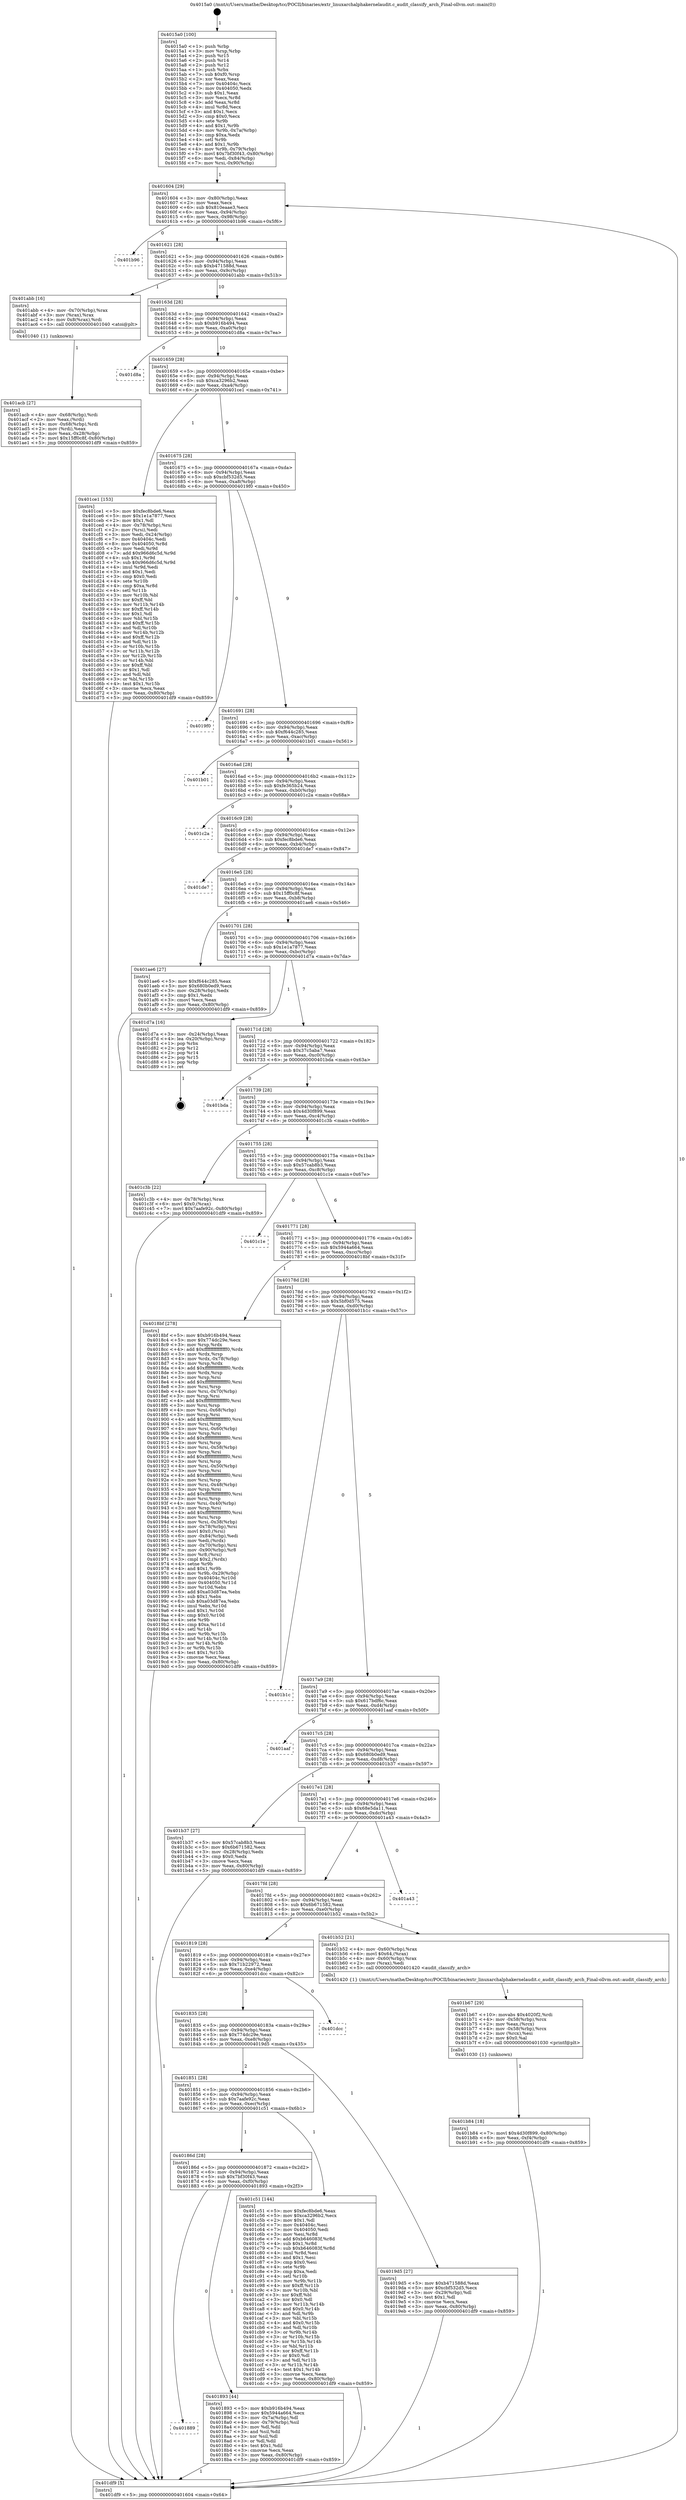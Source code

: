 digraph "0x4015a0" {
  label = "0x4015a0 (/mnt/c/Users/mathe/Desktop/tcc/POCII/binaries/extr_linuxarchalphakernelaudit.c_audit_classify_arch_Final-ollvm.out::main(0))"
  labelloc = "t"
  node[shape=record]

  Entry [label="",width=0.3,height=0.3,shape=circle,fillcolor=black,style=filled]
  "0x401604" [label="{
     0x401604 [29]\l
     | [instrs]\l
     &nbsp;&nbsp;0x401604 \<+3\>: mov -0x80(%rbp),%eax\l
     &nbsp;&nbsp;0x401607 \<+2\>: mov %eax,%ecx\l
     &nbsp;&nbsp;0x401609 \<+6\>: sub $0x810eaae3,%ecx\l
     &nbsp;&nbsp;0x40160f \<+6\>: mov %eax,-0x94(%rbp)\l
     &nbsp;&nbsp;0x401615 \<+6\>: mov %ecx,-0x98(%rbp)\l
     &nbsp;&nbsp;0x40161b \<+6\>: je 0000000000401b96 \<main+0x5f6\>\l
  }"]
  "0x401b96" [label="{
     0x401b96\l
  }", style=dashed]
  "0x401621" [label="{
     0x401621 [28]\l
     | [instrs]\l
     &nbsp;&nbsp;0x401621 \<+5\>: jmp 0000000000401626 \<main+0x86\>\l
     &nbsp;&nbsp;0x401626 \<+6\>: mov -0x94(%rbp),%eax\l
     &nbsp;&nbsp;0x40162c \<+5\>: sub $0xb471588d,%eax\l
     &nbsp;&nbsp;0x401631 \<+6\>: mov %eax,-0x9c(%rbp)\l
     &nbsp;&nbsp;0x401637 \<+6\>: je 0000000000401abb \<main+0x51b\>\l
  }"]
  Exit [label="",width=0.3,height=0.3,shape=circle,fillcolor=black,style=filled,peripheries=2]
  "0x401abb" [label="{
     0x401abb [16]\l
     | [instrs]\l
     &nbsp;&nbsp;0x401abb \<+4\>: mov -0x70(%rbp),%rax\l
     &nbsp;&nbsp;0x401abf \<+3\>: mov (%rax),%rax\l
     &nbsp;&nbsp;0x401ac2 \<+4\>: mov 0x8(%rax),%rdi\l
     &nbsp;&nbsp;0x401ac6 \<+5\>: call 0000000000401040 \<atoi@plt\>\l
     | [calls]\l
     &nbsp;&nbsp;0x401040 \{1\} (unknown)\l
  }"]
  "0x40163d" [label="{
     0x40163d [28]\l
     | [instrs]\l
     &nbsp;&nbsp;0x40163d \<+5\>: jmp 0000000000401642 \<main+0xa2\>\l
     &nbsp;&nbsp;0x401642 \<+6\>: mov -0x94(%rbp),%eax\l
     &nbsp;&nbsp;0x401648 \<+5\>: sub $0xb916b494,%eax\l
     &nbsp;&nbsp;0x40164d \<+6\>: mov %eax,-0xa0(%rbp)\l
     &nbsp;&nbsp;0x401653 \<+6\>: je 0000000000401d8a \<main+0x7ea\>\l
  }"]
  "0x401b84" [label="{
     0x401b84 [18]\l
     | [instrs]\l
     &nbsp;&nbsp;0x401b84 \<+7\>: movl $0x4d30f899,-0x80(%rbp)\l
     &nbsp;&nbsp;0x401b8b \<+6\>: mov %eax,-0xf4(%rbp)\l
     &nbsp;&nbsp;0x401b91 \<+5\>: jmp 0000000000401df9 \<main+0x859\>\l
  }"]
  "0x401d8a" [label="{
     0x401d8a\l
  }", style=dashed]
  "0x401659" [label="{
     0x401659 [28]\l
     | [instrs]\l
     &nbsp;&nbsp;0x401659 \<+5\>: jmp 000000000040165e \<main+0xbe\>\l
     &nbsp;&nbsp;0x40165e \<+6\>: mov -0x94(%rbp),%eax\l
     &nbsp;&nbsp;0x401664 \<+5\>: sub $0xca3296b2,%eax\l
     &nbsp;&nbsp;0x401669 \<+6\>: mov %eax,-0xa4(%rbp)\l
     &nbsp;&nbsp;0x40166f \<+6\>: je 0000000000401ce1 \<main+0x741\>\l
  }"]
  "0x401b67" [label="{
     0x401b67 [29]\l
     | [instrs]\l
     &nbsp;&nbsp;0x401b67 \<+10\>: movabs $0x4020f2,%rdi\l
     &nbsp;&nbsp;0x401b71 \<+4\>: mov -0x58(%rbp),%rcx\l
     &nbsp;&nbsp;0x401b75 \<+2\>: mov %eax,(%rcx)\l
     &nbsp;&nbsp;0x401b77 \<+4\>: mov -0x58(%rbp),%rcx\l
     &nbsp;&nbsp;0x401b7b \<+2\>: mov (%rcx),%esi\l
     &nbsp;&nbsp;0x401b7d \<+2\>: mov $0x0,%al\l
     &nbsp;&nbsp;0x401b7f \<+5\>: call 0000000000401030 \<printf@plt\>\l
     | [calls]\l
     &nbsp;&nbsp;0x401030 \{1\} (unknown)\l
  }"]
  "0x401ce1" [label="{
     0x401ce1 [153]\l
     | [instrs]\l
     &nbsp;&nbsp;0x401ce1 \<+5\>: mov $0xfec8bde6,%eax\l
     &nbsp;&nbsp;0x401ce6 \<+5\>: mov $0x1e1a7877,%ecx\l
     &nbsp;&nbsp;0x401ceb \<+2\>: mov $0x1,%dl\l
     &nbsp;&nbsp;0x401ced \<+4\>: mov -0x78(%rbp),%rsi\l
     &nbsp;&nbsp;0x401cf1 \<+2\>: mov (%rsi),%edi\l
     &nbsp;&nbsp;0x401cf3 \<+3\>: mov %edi,-0x24(%rbp)\l
     &nbsp;&nbsp;0x401cf6 \<+7\>: mov 0x40404c,%edi\l
     &nbsp;&nbsp;0x401cfd \<+8\>: mov 0x404050,%r8d\l
     &nbsp;&nbsp;0x401d05 \<+3\>: mov %edi,%r9d\l
     &nbsp;&nbsp;0x401d08 \<+7\>: add $0x966d6c5d,%r9d\l
     &nbsp;&nbsp;0x401d0f \<+4\>: sub $0x1,%r9d\l
     &nbsp;&nbsp;0x401d13 \<+7\>: sub $0x966d6c5d,%r9d\l
     &nbsp;&nbsp;0x401d1a \<+4\>: imul %r9d,%edi\l
     &nbsp;&nbsp;0x401d1e \<+3\>: and $0x1,%edi\l
     &nbsp;&nbsp;0x401d21 \<+3\>: cmp $0x0,%edi\l
     &nbsp;&nbsp;0x401d24 \<+4\>: sete %r10b\l
     &nbsp;&nbsp;0x401d28 \<+4\>: cmp $0xa,%r8d\l
     &nbsp;&nbsp;0x401d2c \<+4\>: setl %r11b\l
     &nbsp;&nbsp;0x401d30 \<+3\>: mov %r10b,%bl\l
     &nbsp;&nbsp;0x401d33 \<+3\>: xor $0xff,%bl\l
     &nbsp;&nbsp;0x401d36 \<+3\>: mov %r11b,%r14b\l
     &nbsp;&nbsp;0x401d39 \<+4\>: xor $0xff,%r14b\l
     &nbsp;&nbsp;0x401d3d \<+3\>: xor $0x1,%dl\l
     &nbsp;&nbsp;0x401d40 \<+3\>: mov %bl,%r15b\l
     &nbsp;&nbsp;0x401d43 \<+4\>: and $0xff,%r15b\l
     &nbsp;&nbsp;0x401d47 \<+3\>: and %dl,%r10b\l
     &nbsp;&nbsp;0x401d4a \<+3\>: mov %r14b,%r12b\l
     &nbsp;&nbsp;0x401d4d \<+4\>: and $0xff,%r12b\l
     &nbsp;&nbsp;0x401d51 \<+3\>: and %dl,%r11b\l
     &nbsp;&nbsp;0x401d54 \<+3\>: or %r10b,%r15b\l
     &nbsp;&nbsp;0x401d57 \<+3\>: or %r11b,%r12b\l
     &nbsp;&nbsp;0x401d5a \<+3\>: xor %r12b,%r15b\l
     &nbsp;&nbsp;0x401d5d \<+3\>: or %r14b,%bl\l
     &nbsp;&nbsp;0x401d60 \<+3\>: xor $0xff,%bl\l
     &nbsp;&nbsp;0x401d63 \<+3\>: or $0x1,%dl\l
     &nbsp;&nbsp;0x401d66 \<+2\>: and %dl,%bl\l
     &nbsp;&nbsp;0x401d68 \<+3\>: or %bl,%r15b\l
     &nbsp;&nbsp;0x401d6b \<+4\>: test $0x1,%r15b\l
     &nbsp;&nbsp;0x401d6f \<+3\>: cmovne %ecx,%eax\l
     &nbsp;&nbsp;0x401d72 \<+3\>: mov %eax,-0x80(%rbp)\l
     &nbsp;&nbsp;0x401d75 \<+5\>: jmp 0000000000401df9 \<main+0x859\>\l
  }"]
  "0x401675" [label="{
     0x401675 [28]\l
     | [instrs]\l
     &nbsp;&nbsp;0x401675 \<+5\>: jmp 000000000040167a \<main+0xda\>\l
     &nbsp;&nbsp;0x40167a \<+6\>: mov -0x94(%rbp),%eax\l
     &nbsp;&nbsp;0x401680 \<+5\>: sub $0xcbf532d5,%eax\l
     &nbsp;&nbsp;0x401685 \<+6\>: mov %eax,-0xa8(%rbp)\l
     &nbsp;&nbsp;0x40168b \<+6\>: je 00000000004019f0 \<main+0x450\>\l
  }"]
  "0x401acb" [label="{
     0x401acb [27]\l
     | [instrs]\l
     &nbsp;&nbsp;0x401acb \<+4\>: mov -0x68(%rbp),%rdi\l
     &nbsp;&nbsp;0x401acf \<+2\>: mov %eax,(%rdi)\l
     &nbsp;&nbsp;0x401ad1 \<+4\>: mov -0x68(%rbp),%rdi\l
     &nbsp;&nbsp;0x401ad5 \<+2\>: mov (%rdi),%eax\l
     &nbsp;&nbsp;0x401ad7 \<+3\>: mov %eax,-0x28(%rbp)\l
     &nbsp;&nbsp;0x401ada \<+7\>: movl $0x15ff0c8f,-0x80(%rbp)\l
     &nbsp;&nbsp;0x401ae1 \<+5\>: jmp 0000000000401df9 \<main+0x859\>\l
  }"]
  "0x4019f0" [label="{
     0x4019f0\l
  }", style=dashed]
  "0x401691" [label="{
     0x401691 [28]\l
     | [instrs]\l
     &nbsp;&nbsp;0x401691 \<+5\>: jmp 0000000000401696 \<main+0xf6\>\l
     &nbsp;&nbsp;0x401696 \<+6\>: mov -0x94(%rbp),%eax\l
     &nbsp;&nbsp;0x40169c \<+5\>: sub $0xf644c285,%eax\l
     &nbsp;&nbsp;0x4016a1 \<+6\>: mov %eax,-0xac(%rbp)\l
     &nbsp;&nbsp;0x4016a7 \<+6\>: je 0000000000401b01 \<main+0x561\>\l
  }"]
  "0x4015a0" [label="{
     0x4015a0 [100]\l
     | [instrs]\l
     &nbsp;&nbsp;0x4015a0 \<+1\>: push %rbp\l
     &nbsp;&nbsp;0x4015a1 \<+3\>: mov %rsp,%rbp\l
     &nbsp;&nbsp;0x4015a4 \<+2\>: push %r15\l
     &nbsp;&nbsp;0x4015a6 \<+2\>: push %r14\l
     &nbsp;&nbsp;0x4015a8 \<+2\>: push %r12\l
     &nbsp;&nbsp;0x4015aa \<+1\>: push %rbx\l
     &nbsp;&nbsp;0x4015ab \<+7\>: sub $0xf0,%rsp\l
     &nbsp;&nbsp;0x4015b2 \<+2\>: xor %eax,%eax\l
     &nbsp;&nbsp;0x4015b4 \<+7\>: mov 0x40404c,%ecx\l
     &nbsp;&nbsp;0x4015bb \<+7\>: mov 0x404050,%edx\l
     &nbsp;&nbsp;0x4015c2 \<+3\>: sub $0x1,%eax\l
     &nbsp;&nbsp;0x4015c5 \<+3\>: mov %ecx,%r8d\l
     &nbsp;&nbsp;0x4015c8 \<+3\>: add %eax,%r8d\l
     &nbsp;&nbsp;0x4015cb \<+4\>: imul %r8d,%ecx\l
     &nbsp;&nbsp;0x4015cf \<+3\>: and $0x1,%ecx\l
     &nbsp;&nbsp;0x4015d2 \<+3\>: cmp $0x0,%ecx\l
     &nbsp;&nbsp;0x4015d5 \<+4\>: sete %r9b\l
     &nbsp;&nbsp;0x4015d9 \<+4\>: and $0x1,%r9b\l
     &nbsp;&nbsp;0x4015dd \<+4\>: mov %r9b,-0x7a(%rbp)\l
     &nbsp;&nbsp;0x4015e1 \<+3\>: cmp $0xa,%edx\l
     &nbsp;&nbsp;0x4015e4 \<+4\>: setl %r9b\l
     &nbsp;&nbsp;0x4015e8 \<+4\>: and $0x1,%r9b\l
     &nbsp;&nbsp;0x4015ec \<+4\>: mov %r9b,-0x79(%rbp)\l
     &nbsp;&nbsp;0x4015f0 \<+7\>: movl $0x7bf30f43,-0x80(%rbp)\l
     &nbsp;&nbsp;0x4015f7 \<+6\>: mov %edi,-0x84(%rbp)\l
     &nbsp;&nbsp;0x4015fd \<+7\>: mov %rsi,-0x90(%rbp)\l
  }"]
  "0x401b01" [label="{
     0x401b01\l
  }", style=dashed]
  "0x4016ad" [label="{
     0x4016ad [28]\l
     | [instrs]\l
     &nbsp;&nbsp;0x4016ad \<+5\>: jmp 00000000004016b2 \<main+0x112\>\l
     &nbsp;&nbsp;0x4016b2 \<+6\>: mov -0x94(%rbp),%eax\l
     &nbsp;&nbsp;0x4016b8 \<+5\>: sub $0xfe365b24,%eax\l
     &nbsp;&nbsp;0x4016bd \<+6\>: mov %eax,-0xb0(%rbp)\l
     &nbsp;&nbsp;0x4016c3 \<+6\>: je 0000000000401c2a \<main+0x68a\>\l
  }"]
  "0x401df9" [label="{
     0x401df9 [5]\l
     | [instrs]\l
     &nbsp;&nbsp;0x401df9 \<+5\>: jmp 0000000000401604 \<main+0x64\>\l
  }"]
  "0x401c2a" [label="{
     0x401c2a\l
  }", style=dashed]
  "0x4016c9" [label="{
     0x4016c9 [28]\l
     | [instrs]\l
     &nbsp;&nbsp;0x4016c9 \<+5\>: jmp 00000000004016ce \<main+0x12e\>\l
     &nbsp;&nbsp;0x4016ce \<+6\>: mov -0x94(%rbp),%eax\l
     &nbsp;&nbsp;0x4016d4 \<+5\>: sub $0xfec8bde6,%eax\l
     &nbsp;&nbsp;0x4016d9 \<+6\>: mov %eax,-0xb4(%rbp)\l
     &nbsp;&nbsp;0x4016df \<+6\>: je 0000000000401de7 \<main+0x847\>\l
  }"]
  "0x401889" [label="{
     0x401889\l
  }", style=dashed]
  "0x401de7" [label="{
     0x401de7\l
  }", style=dashed]
  "0x4016e5" [label="{
     0x4016e5 [28]\l
     | [instrs]\l
     &nbsp;&nbsp;0x4016e5 \<+5\>: jmp 00000000004016ea \<main+0x14a\>\l
     &nbsp;&nbsp;0x4016ea \<+6\>: mov -0x94(%rbp),%eax\l
     &nbsp;&nbsp;0x4016f0 \<+5\>: sub $0x15ff0c8f,%eax\l
     &nbsp;&nbsp;0x4016f5 \<+6\>: mov %eax,-0xb8(%rbp)\l
     &nbsp;&nbsp;0x4016fb \<+6\>: je 0000000000401ae6 \<main+0x546\>\l
  }"]
  "0x401893" [label="{
     0x401893 [44]\l
     | [instrs]\l
     &nbsp;&nbsp;0x401893 \<+5\>: mov $0xb916b494,%eax\l
     &nbsp;&nbsp;0x401898 \<+5\>: mov $0x5944a664,%ecx\l
     &nbsp;&nbsp;0x40189d \<+3\>: mov -0x7a(%rbp),%dl\l
     &nbsp;&nbsp;0x4018a0 \<+4\>: mov -0x79(%rbp),%sil\l
     &nbsp;&nbsp;0x4018a4 \<+3\>: mov %dl,%dil\l
     &nbsp;&nbsp;0x4018a7 \<+3\>: and %sil,%dil\l
     &nbsp;&nbsp;0x4018aa \<+3\>: xor %sil,%dl\l
     &nbsp;&nbsp;0x4018ad \<+3\>: or %dl,%dil\l
     &nbsp;&nbsp;0x4018b0 \<+4\>: test $0x1,%dil\l
     &nbsp;&nbsp;0x4018b4 \<+3\>: cmovne %ecx,%eax\l
     &nbsp;&nbsp;0x4018b7 \<+3\>: mov %eax,-0x80(%rbp)\l
     &nbsp;&nbsp;0x4018ba \<+5\>: jmp 0000000000401df9 \<main+0x859\>\l
  }"]
  "0x401ae6" [label="{
     0x401ae6 [27]\l
     | [instrs]\l
     &nbsp;&nbsp;0x401ae6 \<+5\>: mov $0xf644c285,%eax\l
     &nbsp;&nbsp;0x401aeb \<+5\>: mov $0x680b0ed9,%ecx\l
     &nbsp;&nbsp;0x401af0 \<+3\>: mov -0x28(%rbp),%edx\l
     &nbsp;&nbsp;0x401af3 \<+3\>: cmp $0x1,%edx\l
     &nbsp;&nbsp;0x401af6 \<+3\>: cmovl %ecx,%eax\l
     &nbsp;&nbsp;0x401af9 \<+3\>: mov %eax,-0x80(%rbp)\l
     &nbsp;&nbsp;0x401afc \<+5\>: jmp 0000000000401df9 \<main+0x859\>\l
  }"]
  "0x401701" [label="{
     0x401701 [28]\l
     | [instrs]\l
     &nbsp;&nbsp;0x401701 \<+5\>: jmp 0000000000401706 \<main+0x166\>\l
     &nbsp;&nbsp;0x401706 \<+6\>: mov -0x94(%rbp),%eax\l
     &nbsp;&nbsp;0x40170c \<+5\>: sub $0x1e1a7877,%eax\l
     &nbsp;&nbsp;0x401711 \<+6\>: mov %eax,-0xbc(%rbp)\l
     &nbsp;&nbsp;0x401717 \<+6\>: je 0000000000401d7a \<main+0x7da\>\l
  }"]
  "0x40186d" [label="{
     0x40186d [28]\l
     | [instrs]\l
     &nbsp;&nbsp;0x40186d \<+5\>: jmp 0000000000401872 \<main+0x2d2\>\l
     &nbsp;&nbsp;0x401872 \<+6\>: mov -0x94(%rbp),%eax\l
     &nbsp;&nbsp;0x401878 \<+5\>: sub $0x7bf30f43,%eax\l
     &nbsp;&nbsp;0x40187d \<+6\>: mov %eax,-0xf0(%rbp)\l
     &nbsp;&nbsp;0x401883 \<+6\>: je 0000000000401893 \<main+0x2f3\>\l
  }"]
  "0x401d7a" [label="{
     0x401d7a [16]\l
     | [instrs]\l
     &nbsp;&nbsp;0x401d7a \<+3\>: mov -0x24(%rbp),%eax\l
     &nbsp;&nbsp;0x401d7d \<+4\>: lea -0x20(%rbp),%rsp\l
     &nbsp;&nbsp;0x401d81 \<+1\>: pop %rbx\l
     &nbsp;&nbsp;0x401d82 \<+2\>: pop %r12\l
     &nbsp;&nbsp;0x401d84 \<+2\>: pop %r14\l
     &nbsp;&nbsp;0x401d86 \<+2\>: pop %r15\l
     &nbsp;&nbsp;0x401d88 \<+1\>: pop %rbp\l
     &nbsp;&nbsp;0x401d89 \<+1\>: ret\l
  }"]
  "0x40171d" [label="{
     0x40171d [28]\l
     | [instrs]\l
     &nbsp;&nbsp;0x40171d \<+5\>: jmp 0000000000401722 \<main+0x182\>\l
     &nbsp;&nbsp;0x401722 \<+6\>: mov -0x94(%rbp),%eax\l
     &nbsp;&nbsp;0x401728 \<+5\>: sub $0x37c5aba7,%eax\l
     &nbsp;&nbsp;0x40172d \<+6\>: mov %eax,-0xc0(%rbp)\l
     &nbsp;&nbsp;0x401733 \<+6\>: je 0000000000401bda \<main+0x63a\>\l
  }"]
  "0x401c51" [label="{
     0x401c51 [144]\l
     | [instrs]\l
     &nbsp;&nbsp;0x401c51 \<+5\>: mov $0xfec8bde6,%eax\l
     &nbsp;&nbsp;0x401c56 \<+5\>: mov $0xca3296b2,%ecx\l
     &nbsp;&nbsp;0x401c5b \<+2\>: mov $0x1,%dl\l
     &nbsp;&nbsp;0x401c5d \<+7\>: mov 0x40404c,%esi\l
     &nbsp;&nbsp;0x401c64 \<+7\>: mov 0x404050,%edi\l
     &nbsp;&nbsp;0x401c6b \<+3\>: mov %esi,%r8d\l
     &nbsp;&nbsp;0x401c6e \<+7\>: add $0xb646083f,%r8d\l
     &nbsp;&nbsp;0x401c75 \<+4\>: sub $0x1,%r8d\l
     &nbsp;&nbsp;0x401c79 \<+7\>: sub $0xb646083f,%r8d\l
     &nbsp;&nbsp;0x401c80 \<+4\>: imul %r8d,%esi\l
     &nbsp;&nbsp;0x401c84 \<+3\>: and $0x1,%esi\l
     &nbsp;&nbsp;0x401c87 \<+3\>: cmp $0x0,%esi\l
     &nbsp;&nbsp;0x401c8a \<+4\>: sete %r9b\l
     &nbsp;&nbsp;0x401c8e \<+3\>: cmp $0xa,%edi\l
     &nbsp;&nbsp;0x401c91 \<+4\>: setl %r10b\l
     &nbsp;&nbsp;0x401c95 \<+3\>: mov %r9b,%r11b\l
     &nbsp;&nbsp;0x401c98 \<+4\>: xor $0xff,%r11b\l
     &nbsp;&nbsp;0x401c9c \<+3\>: mov %r10b,%bl\l
     &nbsp;&nbsp;0x401c9f \<+3\>: xor $0xff,%bl\l
     &nbsp;&nbsp;0x401ca2 \<+3\>: xor $0x0,%dl\l
     &nbsp;&nbsp;0x401ca5 \<+3\>: mov %r11b,%r14b\l
     &nbsp;&nbsp;0x401ca8 \<+4\>: and $0x0,%r14b\l
     &nbsp;&nbsp;0x401cac \<+3\>: and %dl,%r9b\l
     &nbsp;&nbsp;0x401caf \<+3\>: mov %bl,%r15b\l
     &nbsp;&nbsp;0x401cb2 \<+4\>: and $0x0,%r15b\l
     &nbsp;&nbsp;0x401cb6 \<+3\>: and %dl,%r10b\l
     &nbsp;&nbsp;0x401cb9 \<+3\>: or %r9b,%r14b\l
     &nbsp;&nbsp;0x401cbc \<+3\>: or %r10b,%r15b\l
     &nbsp;&nbsp;0x401cbf \<+3\>: xor %r15b,%r14b\l
     &nbsp;&nbsp;0x401cc2 \<+3\>: or %bl,%r11b\l
     &nbsp;&nbsp;0x401cc5 \<+4\>: xor $0xff,%r11b\l
     &nbsp;&nbsp;0x401cc9 \<+3\>: or $0x0,%dl\l
     &nbsp;&nbsp;0x401ccc \<+3\>: and %dl,%r11b\l
     &nbsp;&nbsp;0x401ccf \<+3\>: or %r11b,%r14b\l
     &nbsp;&nbsp;0x401cd2 \<+4\>: test $0x1,%r14b\l
     &nbsp;&nbsp;0x401cd6 \<+3\>: cmovne %ecx,%eax\l
     &nbsp;&nbsp;0x401cd9 \<+3\>: mov %eax,-0x80(%rbp)\l
     &nbsp;&nbsp;0x401cdc \<+5\>: jmp 0000000000401df9 \<main+0x859\>\l
  }"]
  "0x401bda" [label="{
     0x401bda\l
  }", style=dashed]
  "0x401739" [label="{
     0x401739 [28]\l
     | [instrs]\l
     &nbsp;&nbsp;0x401739 \<+5\>: jmp 000000000040173e \<main+0x19e\>\l
     &nbsp;&nbsp;0x40173e \<+6\>: mov -0x94(%rbp),%eax\l
     &nbsp;&nbsp;0x401744 \<+5\>: sub $0x4d30f899,%eax\l
     &nbsp;&nbsp;0x401749 \<+6\>: mov %eax,-0xc4(%rbp)\l
     &nbsp;&nbsp;0x40174f \<+6\>: je 0000000000401c3b \<main+0x69b\>\l
  }"]
  "0x401851" [label="{
     0x401851 [28]\l
     | [instrs]\l
     &nbsp;&nbsp;0x401851 \<+5\>: jmp 0000000000401856 \<main+0x2b6\>\l
     &nbsp;&nbsp;0x401856 \<+6\>: mov -0x94(%rbp),%eax\l
     &nbsp;&nbsp;0x40185c \<+5\>: sub $0x7aafe92c,%eax\l
     &nbsp;&nbsp;0x401861 \<+6\>: mov %eax,-0xec(%rbp)\l
     &nbsp;&nbsp;0x401867 \<+6\>: je 0000000000401c51 \<main+0x6b1\>\l
  }"]
  "0x401c3b" [label="{
     0x401c3b [22]\l
     | [instrs]\l
     &nbsp;&nbsp;0x401c3b \<+4\>: mov -0x78(%rbp),%rax\l
     &nbsp;&nbsp;0x401c3f \<+6\>: movl $0x0,(%rax)\l
     &nbsp;&nbsp;0x401c45 \<+7\>: movl $0x7aafe92c,-0x80(%rbp)\l
     &nbsp;&nbsp;0x401c4c \<+5\>: jmp 0000000000401df9 \<main+0x859\>\l
  }"]
  "0x401755" [label="{
     0x401755 [28]\l
     | [instrs]\l
     &nbsp;&nbsp;0x401755 \<+5\>: jmp 000000000040175a \<main+0x1ba\>\l
     &nbsp;&nbsp;0x40175a \<+6\>: mov -0x94(%rbp),%eax\l
     &nbsp;&nbsp;0x401760 \<+5\>: sub $0x57cab8b3,%eax\l
     &nbsp;&nbsp;0x401765 \<+6\>: mov %eax,-0xc8(%rbp)\l
     &nbsp;&nbsp;0x40176b \<+6\>: je 0000000000401c1e \<main+0x67e\>\l
  }"]
  "0x4019d5" [label="{
     0x4019d5 [27]\l
     | [instrs]\l
     &nbsp;&nbsp;0x4019d5 \<+5\>: mov $0xb471588d,%eax\l
     &nbsp;&nbsp;0x4019da \<+5\>: mov $0xcbf532d5,%ecx\l
     &nbsp;&nbsp;0x4019df \<+3\>: mov -0x29(%rbp),%dl\l
     &nbsp;&nbsp;0x4019e2 \<+3\>: test $0x1,%dl\l
     &nbsp;&nbsp;0x4019e5 \<+3\>: cmovne %ecx,%eax\l
     &nbsp;&nbsp;0x4019e8 \<+3\>: mov %eax,-0x80(%rbp)\l
     &nbsp;&nbsp;0x4019eb \<+5\>: jmp 0000000000401df9 \<main+0x859\>\l
  }"]
  "0x401c1e" [label="{
     0x401c1e\l
  }", style=dashed]
  "0x401771" [label="{
     0x401771 [28]\l
     | [instrs]\l
     &nbsp;&nbsp;0x401771 \<+5\>: jmp 0000000000401776 \<main+0x1d6\>\l
     &nbsp;&nbsp;0x401776 \<+6\>: mov -0x94(%rbp),%eax\l
     &nbsp;&nbsp;0x40177c \<+5\>: sub $0x5944a664,%eax\l
     &nbsp;&nbsp;0x401781 \<+6\>: mov %eax,-0xcc(%rbp)\l
     &nbsp;&nbsp;0x401787 \<+6\>: je 00000000004018bf \<main+0x31f\>\l
  }"]
  "0x401835" [label="{
     0x401835 [28]\l
     | [instrs]\l
     &nbsp;&nbsp;0x401835 \<+5\>: jmp 000000000040183a \<main+0x29a\>\l
     &nbsp;&nbsp;0x40183a \<+6\>: mov -0x94(%rbp),%eax\l
     &nbsp;&nbsp;0x401840 \<+5\>: sub $0x774dc29e,%eax\l
     &nbsp;&nbsp;0x401845 \<+6\>: mov %eax,-0xe8(%rbp)\l
     &nbsp;&nbsp;0x40184b \<+6\>: je 00000000004019d5 \<main+0x435\>\l
  }"]
  "0x4018bf" [label="{
     0x4018bf [278]\l
     | [instrs]\l
     &nbsp;&nbsp;0x4018bf \<+5\>: mov $0xb916b494,%eax\l
     &nbsp;&nbsp;0x4018c4 \<+5\>: mov $0x774dc29e,%ecx\l
     &nbsp;&nbsp;0x4018c9 \<+3\>: mov %rsp,%rdx\l
     &nbsp;&nbsp;0x4018cc \<+4\>: add $0xfffffffffffffff0,%rdx\l
     &nbsp;&nbsp;0x4018d0 \<+3\>: mov %rdx,%rsp\l
     &nbsp;&nbsp;0x4018d3 \<+4\>: mov %rdx,-0x78(%rbp)\l
     &nbsp;&nbsp;0x4018d7 \<+3\>: mov %rsp,%rdx\l
     &nbsp;&nbsp;0x4018da \<+4\>: add $0xfffffffffffffff0,%rdx\l
     &nbsp;&nbsp;0x4018de \<+3\>: mov %rdx,%rsp\l
     &nbsp;&nbsp;0x4018e1 \<+3\>: mov %rsp,%rsi\l
     &nbsp;&nbsp;0x4018e4 \<+4\>: add $0xfffffffffffffff0,%rsi\l
     &nbsp;&nbsp;0x4018e8 \<+3\>: mov %rsi,%rsp\l
     &nbsp;&nbsp;0x4018eb \<+4\>: mov %rsi,-0x70(%rbp)\l
     &nbsp;&nbsp;0x4018ef \<+3\>: mov %rsp,%rsi\l
     &nbsp;&nbsp;0x4018f2 \<+4\>: add $0xfffffffffffffff0,%rsi\l
     &nbsp;&nbsp;0x4018f6 \<+3\>: mov %rsi,%rsp\l
     &nbsp;&nbsp;0x4018f9 \<+4\>: mov %rsi,-0x68(%rbp)\l
     &nbsp;&nbsp;0x4018fd \<+3\>: mov %rsp,%rsi\l
     &nbsp;&nbsp;0x401900 \<+4\>: add $0xfffffffffffffff0,%rsi\l
     &nbsp;&nbsp;0x401904 \<+3\>: mov %rsi,%rsp\l
     &nbsp;&nbsp;0x401907 \<+4\>: mov %rsi,-0x60(%rbp)\l
     &nbsp;&nbsp;0x40190b \<+3\>: mov %rsp,%rsi\l
     &nbsp;&nbsp;0x40190e \<+4\>: add $0xfffffffffffffff0,%rsi\l
     &nbsp;&nbsp;0x401912 \<+3\>: mov %rsi,%rsp\l
     &nbsp;&nbsp;0x401915 \<+4\>: mov %rsi,-0x58(%rbp)\l
     &nbsp;&nbsp;0x401919 \<+3\>: mov %rsp,%rsi\l
     &nbsp;&nbsp;0x40191c \<+4\>: add $0xfffffffffffffff0,%rsi\l
     &nbsp;&nbsp;0x401920 \<+3\>: mov %rsi,%rsp\l
     &nbsp;&nbsp;0x401923 \<+4\>: mov %rsi,-0x50(%rbp)\l
     &nbsp;&nbsp;0x401927 \<+3\>: mov %rsp,%rsi\l
     &nbsp;&nbsp;0x40192a \<+4\>: add $0xfffffffffffffff0,%rsi\l
     &nbsp;&nbsp;0x40192e \<+3\>: mov %rsi,%rsp\l
     &nbsp;&nbsp;0x401931 \<+4\>: mov %rsi,-0x48(%rbp)\l
     &nbsp;&nbsp;0x401935 \<+3\>: mov %rsp,%rsi\l
     &nbsp;&nbsp;0x401938 \<+4\>: add $0xfffffffffffffff0,%rsi\l
     &nbsp;&nbsp;0x40193c \<+3\>: mov %rsi,%rsp\l
     &nbsp;&nbsp;0x40193f \<+4\>: mov %rsi,-0x40(%rbp)\l
     &nbsp;&nbsp;0x401943 \<+3\>: mov %rsp,%rsi\l
     &nbsp;&nbsp;0x401946 \<+4\>: add $0xfffffffffffffff0,%rsi\l
     &nbsp;&nbsp;0x40194a \<+3\>: mov %rsi,%rsp\l
     &nbsp;&nbsp;0x40194d \<+4\>: mov %rsi,-0x38(%rbp)\l
     &nbsp;&nbsp;0x401951 \<+4\>: mov -0x78(%rbp),%rsi\l
     &nbsp;&nbsp;0x401955 \<+6\>: movl $0x0,(%rsi)\l
     &nbsp;&nbsp;0x40195b \<+6\>: mov -0x84(%rbp),%edi\l
     &nbsp;&nbsp;0x401961 \<+2\>: mov %edi,(%rdx)\l
     &nbsp;&nbsp;0x401963 \<+4\>: mov -0x70(%rbp),%rsi\l
     &nbsp;&nbsp;0x401967 \<+7\>: mov -0x90(%rbp),%r8\l
     &nbsp;&nbsp;0x40196e \<+3\>: mov %r8,(%rsi)\l
     &nbsp;&nbsp;0x401971 \<+3\>: cmpl $0x2,(%rdx)\l
     &nbsp;&nbsp;0x401974 \<+4\>: setne %r9b\l
     &nbsp;&nbsp;0x401978 \<+4\>: and $0x1,%r9b\l
     &nbsp;&nbsp;0x40197c \<+4\>: mov %r9b,-0x29(%rbp)\l
     &nbsp;&nbsp;0x401980 \<+8\>: mov 0x40404c,%r10d\l
     &nbsp;&nbsp;0x401988 \<+8\>: mov 0x404050,%r11d\l
     &nbsp;&nbsp;0x401990 \<+3\>: mov %r10d,%ebx\l
     &nbsp;&nbsp;0x401993 \<+6\>: add $0xa03d87ea,%ebx\l
     &nbsp;&nbsp;0x401999 \<+3\>: sub $0x1,%ebx\l
     &nbsp;&nbsp;0x40199c \<+6\>: sub $0xa03d87ea,%ebx\l
     &nbsp;&nbsp;0x4019a2 \<+4\>: imul %ebx,%r10d\l
     &nbsp;&nbsp;0x4019a6 \<+4\>: and $0x1,%r10d\l
     &nbsp;&nbsp;0x4019aa \<+4\>: cmp $0x0,%r10d\l
     &nbsp;&nbsp;0x4019ae \<+4\>: sete %r9b\l
     &nbsp;&nbsp;0x4019b2 \<+4\>: cmp $0xa,%r11d\l
     &nbsp;&nbsp;0x4019b6 \<+4\>: setl %r14b\l
     &nbsp;&nbsp;0x4019ba \<+3\>: mov %r9b,%r15b\l
     &nbsp;&nbsp;0x4019bd \<+3\>: and %r14b,%r15b\l
     &nbsp;&nbsp;0x4019c0 \<+3\>: xor %r14b,%r9b\l
     &nbsp;&nbsp;0x4019c3 \<+3\>: or %r9b,%r15b\l
     &nbsp;&nbsp;0x4019c6 \<+4\>: test $0x1,%r15b\l
     &nbsp;&nbsp;0x4019ca \<+3\>: cmovne %ecx,%eax\l
     &nbsp;&nbsp;0x4019cd \<+3\>: mov %eax,-0x80(%rbp)\l
     &nbsp;&nbsp;0x4019d0 \<+5\>: jmp 0000000000401df9 \<main+0x859\>\l
  }"]
  "0x40178d" [label="{
     0x40178d [28]\l
     | [instrs]\l
     &nbsp;&nbsp;0x40178d \<+5\>: jmp 0000000000401792 \<main+0x1f2\>\l
     &nbsp;&nbsp;0x401792 \<+6\>: mov -0x94(%rbp),%eax\l
     &nbsp;&nbsp;0x401798 \<+5\>: sub $0x5bf0d575,%eax\l
     &nbsp;&nbsp;0x40179d \<+6\>: mov %eax,-0xd0(%rbp)\l
     &nbsp;&nbsp;0x4017a3 \<+6\>: je 0000000000401b1c \<main+0x57c\>\l
  }"]
  "0x401dcc" [label="{
     0x401dcc\l
  }", style=dashed]
  "0x401b1c" [label="{
     0x401b1c\l
  }", style=dashed]
  "0x4017a9" [label="{
     0x4017a9 [28]\l
     | [instrs]\l
     &nbsp;&nbsp;0x4017a9 \<+5\>: jmp 00000000004017ae \<main+0x20e\>\l
     &nbsp;&nbsp;0x4017ae \<+6\>: mov -0x94(%rbp),%eax\l
     &nbsp;&nbsp;0x4017b4 \<+5\>: sub $0x617bdf6c,%eax\l
     &nbsp;&nbsp;0x4017b9 \<+6\>: mov %eax,-0xd4(%rbp)\l
     &nbsp;&nbsp;0x4017bf \<+6\>: je 0000000000401aaf \<main+0x50f\>\l
  }"]
  "0x401819" [label="{
     0x401819 [28]\l
     | [instrs]\l
     &nbsp;&nbsp;0x401819 \<+5\>: jmp 000000000040181e \<main+0x27e\>\l
     &nbsp;&nbsp;0x40181e \<+6\>: mov -0x94(%rbp),%eax\l
     &nbsp;&nbsp;0x401824 \<+5\>: sub $0x71b22972,%eax\l
     &nbsp;&nbsp;0x401829 \<+6\>: mov %eax,-0xe4(%rbp)\l
     &nbsp;&nbsp;0x40182f \<+6\>: je 0000000000401dcc \<main+0x82c\>\l
  }"]
  "0x401aaf" [label="{
     0x401aaf\l
  }", style=dashed]
  "0x4017c5" [label="{
     0x4017c5 [28]\l
     | [instrs]\l
     &nbsp;&nbsp;0x4017c5 \<+5\>: jmp 00000000004017ca \<main+0x22a\>\l
     &nbsp;&nbsp;0x4017ca \<+6\>: mov -0x94(%rbp),%eax\l
     &nbsp;&nbsp;0x4017d0 \<+5\>: sub $0x680b0ed9,%eax\l
     &nbsp;&nbsp;0x4017d5 \<+6\>: mov %eax,-0xd8(%rbp)\l
     &nbsp;&nbsp;0x4017db \<+6\>: je 0000000000401b37 \<main+0x597\>\l
  }"]
  "0x401b52" [label="{
     0x401b52 [21]\l
     | [instrs]\l
     &nbsp;&nbsp;0x401b52 \<+4\>: mov -0x60(%rbp),%rax\l
     &nbsp;&nbsp;0x401b56 \<+6\>: movl $0x64,(%rax)\l
     &nbsp;&nbsp;0x401b5c \<+4\>: mov -0x60(%rbp),%rax\l
     &nbsp;&nbsp;0x401b60 \<+2\>: mov (%rax),%edi\l
     &nbsp;&nbsp;0x401b62 \<+5\>: call 0000000000401420 \<audit_classify_arch\>\l
     | [calls]\l
     &nbsp;&nbsp;0x401420 \{1\} (/mnt/c/Users/mathe/Desktop/tcc/POCII/binaries/extr_linuxarchalphakernelaudit.c_audit_classify_arch_Final-ollvm.out::audit_classify_arch)\l
  }"]
  "0x401b37" [label="{
     0x401b37 [27]\l
     | [instrs]\l
     &nbsp;&nbsp;0x401b37 \<+5\>: mov $0x57cab8b3,%eax\l
     &nbsp;&nbsp;0x401b3c \<+5\>: mov $0x6b671582,%ecx\l
     &nbsp;&nbsp;0x401b41 \<+3\>: mov -0x28(%rbp),%edx\l
     &nbsp;&nbsp;0x401b44 \<+3\>: cmp $0x0,%edx\l
     &nbsp;&nbsp;0x401b47 \<+3\>: cmove %ecx,%eax\l
     &nbsp;&nbsp;0x401b4a \<+3\>: mov %eax,-0x80(%rbp)\l
     &nbsp;&nbsp;0x401b4d \<+5\>: jmp 0000000000401df9 \<main+0x859\>\l
  }"]
  "0x4017e1" [label="{
     0x4017e1 [28]\l
     | [instrs]\l
     &nbsp;&nbsp;0x4017e1 \<+5\>: jmp 00000000004017e6 \<main+0x246\>\l
     &nbsp;&nbsp;0x4017e6 \<+6\>: mov -0x94(%rbp),%eax\l
     &nbsp;&nbsp;0x4017ec \<+5\>: sub $0x68e5da11,%eax\l
     &nbsp;&nbsp;0x4017f1 \<+6\>: mov %eax,-0xdc(%rbp)\l
     &nbsp;&nbsp;0x4017f7 \<+6\>: je 0000000000401a43 \<main+0x4a3\>\l
  }"]
  "0x4017fd" [label="{
     0x4017fd [28]\l
     | [instrs]\l
     &nbsp;&nbsp;0x4017fd \<+5\>: jmp 0000000000401802 \<main+0x262\>\l
     &nbsp;&nbsp;0x401802 \<+6\>: mov -0x94(%rbp),%eax\l
     &nbsp;&nbsp;0x401808 \<+5\>: sub $0x6b671582,%eax\l
     &nbsp;&nbsp;0x40180d \<+6\>: mov %eax,-0xe0(%rbp)\l
     &nbsp;&nbsp;0x401813 \<+6\>: je 0000000000401b52 \<main+0x5b2\>\l
  }"]
  "0x401a43" [label="{
     0x401a43\l
  }", style=dashed]
  Entry -> "0x4015a0" [label=" 1"]
  "0x401604" -> "0x401b96" [label=" 0"]
  "0x401604" -> "0x401621" [label=" 11"]
  "0x401d7a" -> Exit [label=" 1"]
  "0x401621" -> "0x401abb" [label=" 1"]
  "0x401621" -> "0x40163d" [label=" 10"]
  "0x401ce1" -> "0x401df9" [label=" 1"]
  "0x40163d" -> "0x401d8a" [label=" 0"]
  "0x40163d" -> "0x401659" [label=" 10"]
  "0x401c51" -> "0x401df9" [label=" 1"]
  "0x401659" -> "0x401ce1" [label=" 1"]
  "0x401659" -> "0x401675" [label=" 9"]
  "0x401c3b" -> "0x401df9" [label=" 1"]
  "0x401675" -> "0x4019f0" [label=" 0"]
  "0x401675" -> "0x401691" [label=" 9"]
  "0x401b84" -> "0x401df9" [label=" 1"]
  "0x401691" -> "0x401b01" [label=" 0"]
  "0x401691" -> "0x4016ad" [label=" 9"]
  "0x401b52" -> "0x401b67" [label=" 1"]
  "0x4016ad" -> "0x401c2a" [label=" 0"]
  "0x4016ad" -> "0x4016c9" [label=" 9"]
  "0x401b37" -> "0x401df9" [label=" 1"]
  "0x4016c9" -> "0x401de7" [label=" 0"]
  "0x4016c9" -> "0x4016e5" [label=" 9"]
  "0x401ae6" -> "0x401df9" [label=" 1"]
  "0x4016e5" -> "0x401ae6" [label=" 1"]
  "0x4016e5" -> "0x401701" [label=" 8"]
  "0x401acb" -> "0x401df9" [label=" 1"]
  "0x401701" -> "0x401d7a" [label=" 1"]
  "0x401701" -> "0x40171d" [label=" 7"]
  "0x4019d5" -> "0x401df9" [label=" 1"]
  "0x40171d" -> "0x401bda" [label=" 0"]
  "0x40171d" -> "0x401739" [label=" 7"]
  "0x4018bf" -> "0x401df9" [label=" 1"]
  "0x401739" -> "0x401c3b" [label=" 1"]
  "0x401739" -> "0x401755" [label=" 6"]
  "0x401df9" -> "0x401604" [label=" 10"]
  "0x401755" -> "0x401c1e" [label=" 0"]
  "0x401755" -> "0x401771" [label=" 6"]
  "0x4015a0" -> "0x401604" [label=" 1"]
  "0x401771" -> "0x4018bf" [label=" 1"]
  "0x401771" -> "0x40178d" [label=" 5"]
  "0x40186d" -> "0x401889" [label=" 0"]
  "0x40178d" -> "0x401b1c" [label=" 0"]
  "0x40178d" -> "0x4017a9" [label=" 5"]
  "0x40186d" -> "0x401893" [label=" 1"]
  "0x4017a9" -> "0x401aaf" [label=" 0"]
  "0x4017a9" -> "0x4017c5" [label=" 5"]
  "0x401851" -> "0x40186d" [label=" 1"]
  "0x4017c5" -> "0x401b37" [label=" 1"]
  "0x4017c5" -> "0x4017e1" [label=" 4"]
  "0x401851" -> "0x401c51" [label=" 1"]
  "0x4017e1" -> "0x401a43" [label=" 0"]
  "0x4017e1" -> "0x4017fd" [label=" 4"]
  "0x401b67" -> "0x401b84" [label=" 1"]
  "0x4017fd" -> "0x401b52" [label=" 1"]
  "0x4017fd" -> "0x401819" [label=" 3"]
  "0x401abb" -> "0x401acb" [label=" 1"]
  "0x401819" -> "0x401dcc" [label=" 0"]
  "0x401819" -> "0x401835" [label=" 3"]
  "0x401893" -> "0x401df9" [label=" 1"]
  "0x401835" -> "0x4019d5" [label=" 1"]
  "0x401835" -> "0x401851" [label=" 2"]
}
